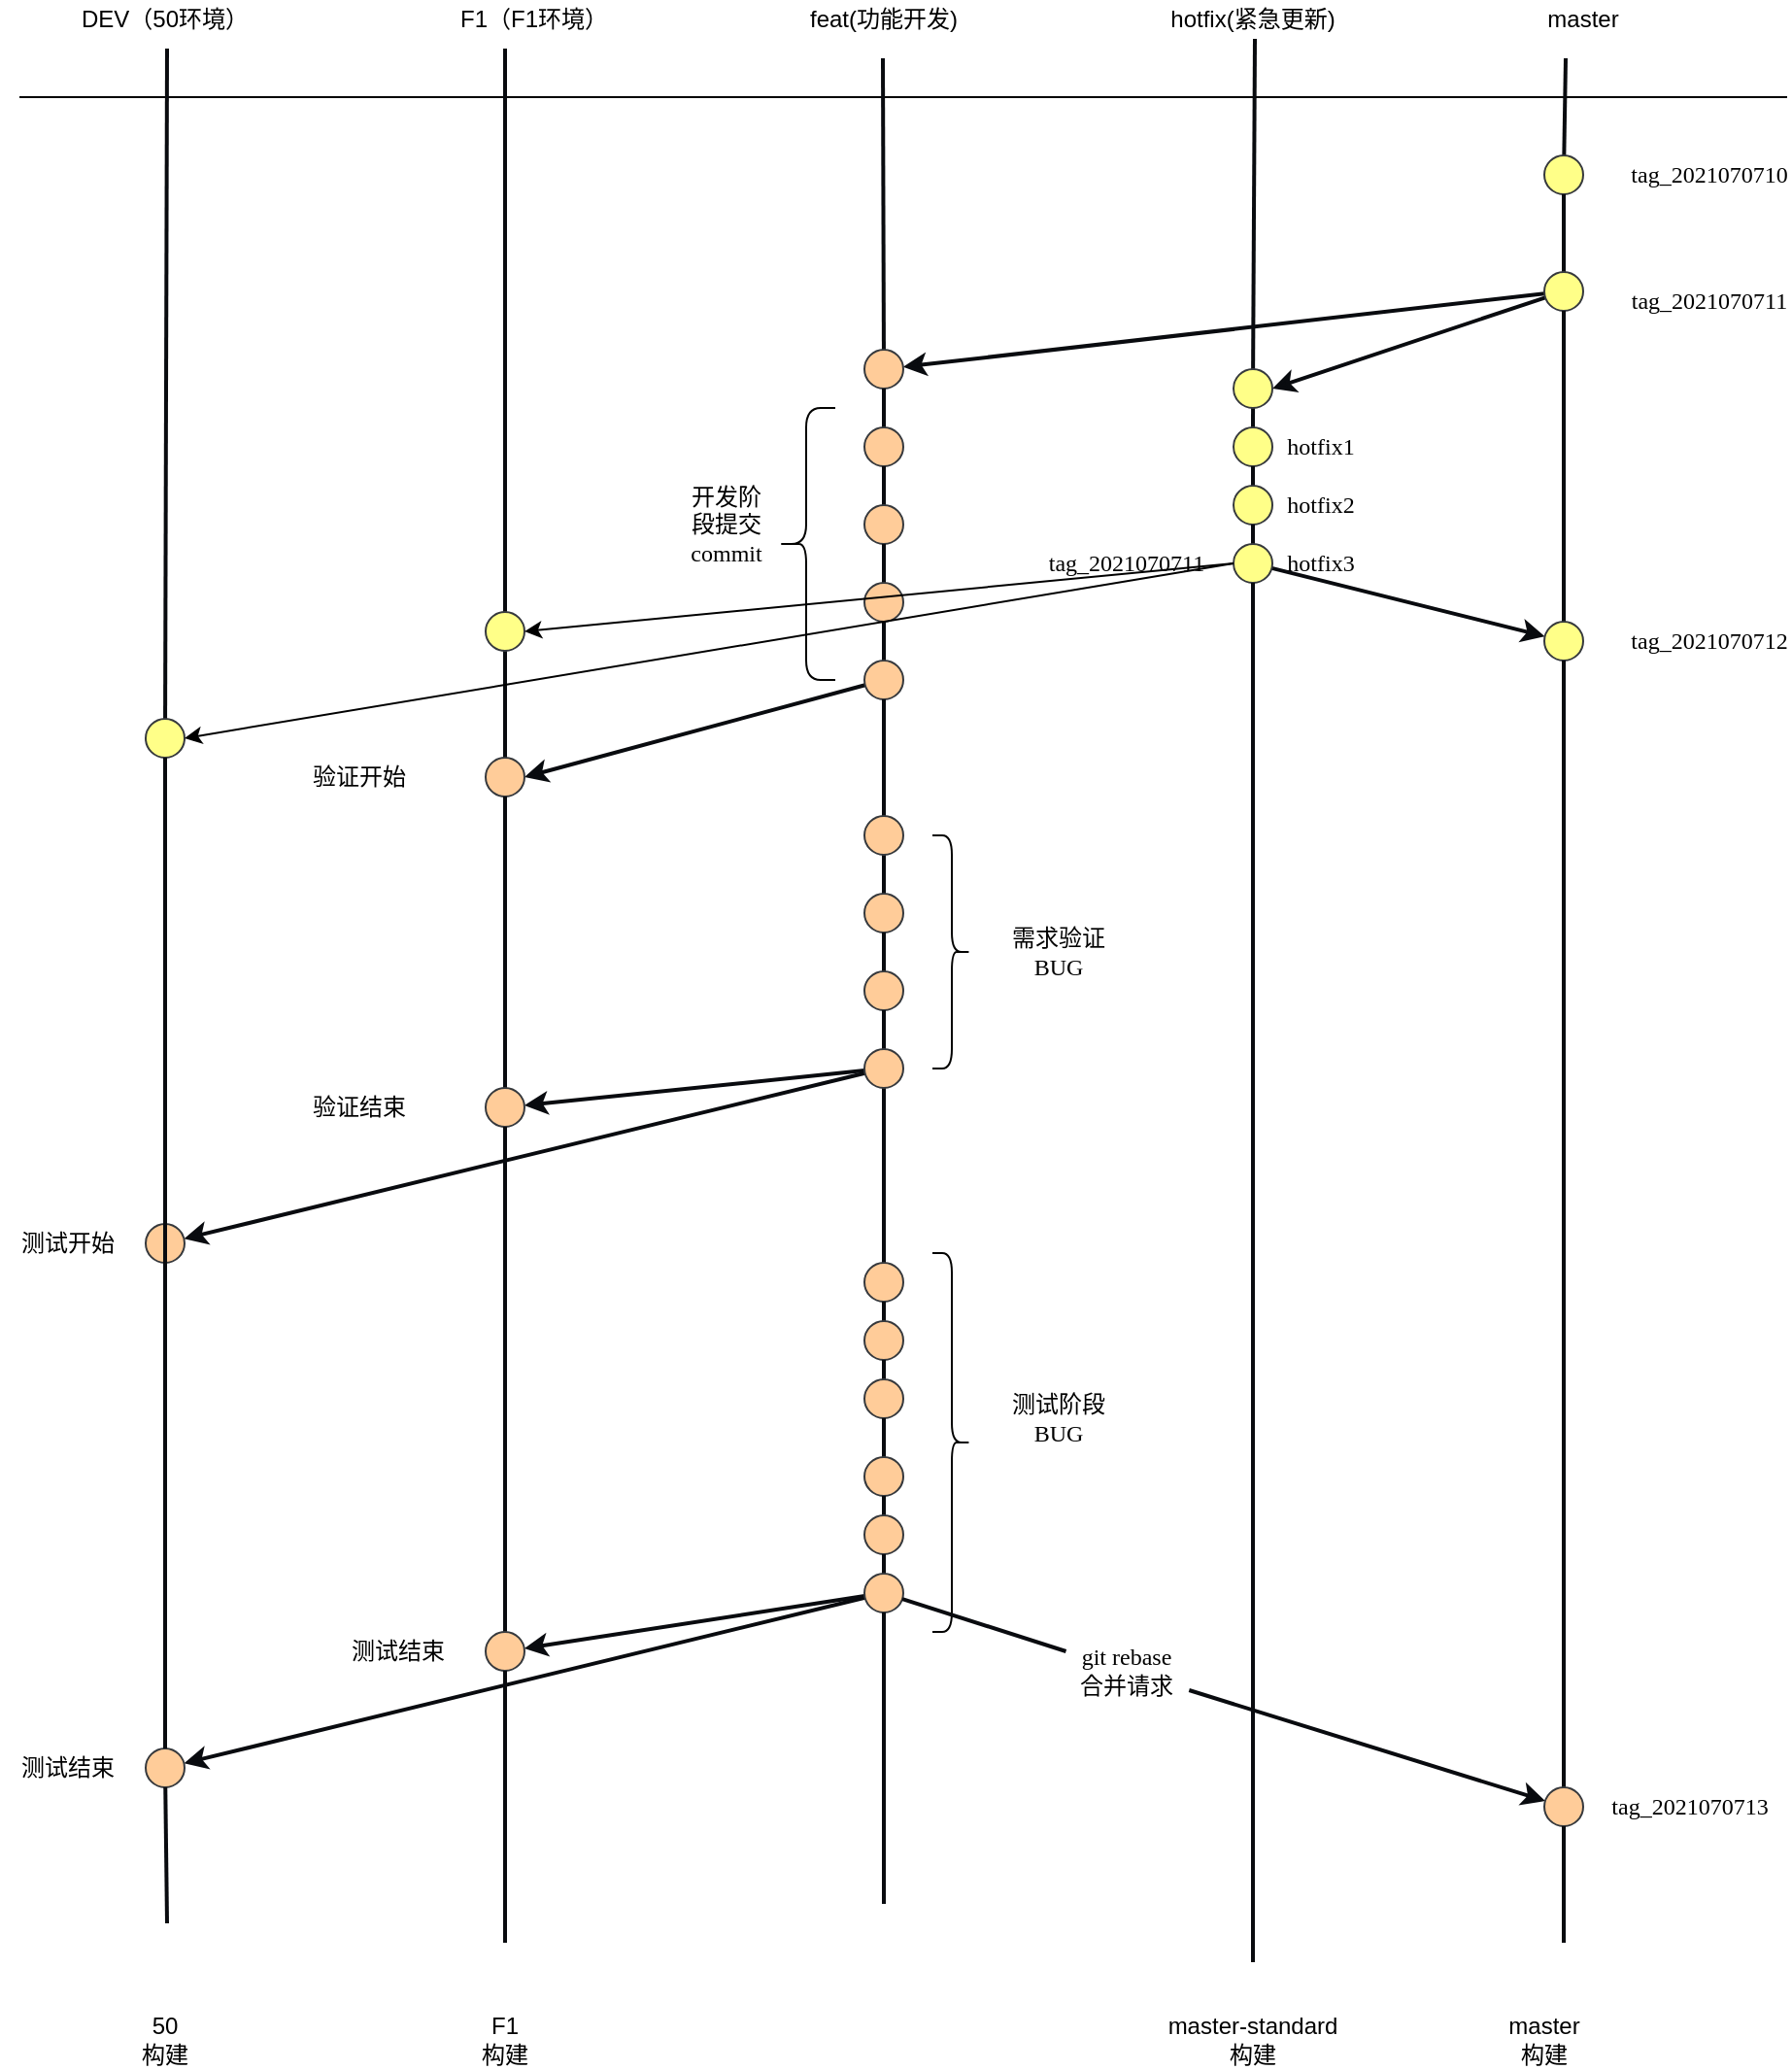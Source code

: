 <mxfile version="14.8.4" type="github">
  <diagram id="iwMcGj7a4Dq0Ig8Arf0L" name="Page-1">
    <mxGraphModel dx="946" dy="614" grid="1" gridSize="10" guides="1" tooltips="1" connect="1" arrows="1" fold="1" page="1" pageScale="1" pageWidth="827" pageHeight="1169" math="0" shadow="0">
      <root>
        <mxCell id="0" />
        <mxCell id="1" parent="0" />
        <mxCell id="GW_MuSWXeBIT4mfUNhKy-1" value="" style="endArrow=none;html=1;" parent="1" edge="1">
          <mxGeometry width="50" height="50" relative="1" as="geometry">
            <mxPoint x="30" y="130" as="sourcePoint" />
            <mxPoint x="940" y="130" as="targetPoint" />
          </mxGeometry>
        </mxCell>
        <mxCell id="GW_MuSWXeBIT4mfUNhKy-2" value="DEV（50环境）" style="text;html=1;strokeColor=none;fillColor=none;align=center;verticalAlign=middle;whiteSpace=wrap;rounded=0;" parent="1" vertex="1">
          <mxGeometry x="60" y="80" width="90" height="20" as="geometry" />
        </mxCell>
        <mxCell id="GW_MuSWXeBIT4mfUNhKy-3" value="F1（F1环境）" style="text;html=1;strokeColor=none;fillColor=none;align=center;verticalAlign=middle;whiteSpace=wrap;rounded=0;" parent="1" vertex="1">
          <mxGeometry x="250" y="80" width="90" height="20" as="geometry" />
        </mxCell>
        <mxCell id="GW_MuSWXeBIT4mfUNhKy-4" value="feat(功能开发)" style="text;html=1;strokeColor=none;fillColor=none;align=center;verticalAlign=middle;whiteSpace=wrap;rounded=0;" parent="1" vertex="1">
          <mxGeometry x="430" y="80" width="90" height="20" as="geometry" />
        </mxCell>
        <mxCell id="GW_MuSWXeBIT4mfUNhKy-5" value="hotfix(紧急更新)" style="text;html=1;strokeColor=none;fillColor=none;align=center;verticalAlign=middle;whiteSpace=wrap;rounded=0;" parent="1" vertex="1">
          <mxGeometry x="620" y="80" width="90" height="20" as="geometry" />
        </mxCell>
        <mxCell id="GW_MuSWXeBIT4mfUNhKy-6" value="master" style="text;html=1;strokeColor=none;fillColor=none;align=center;verticalAlign=middle;whiteSpace=wrap;rounded=0;" parent="1" vertex="1">
          <mxGeometry x="790" y="80" width="90" height="20" as="geometry" />
        </mxCell>
        <mxCell id="GW_MuSWXeBIT4mfUNhKy-7" value="" style="endArrow=none;html=1;curved=1;strokeWidth=2;gradientColor=#7ea6e0;fillColor=#dae8fc;fontFamily=Times New Roman;align=center;horizontal=0;strokeColor=#090B0F;startArrow=none;" parent="1" source="S3ALRqN9Pj4nNd_H2_3--6" edge="1">
          <mxGeometry width="50" height="50" relative="1" as="geometry">
            <mxPoint x="106" y="1070" as="sourcePoint" />
            <mxPoint x="106" y="105" as="targetPoint" />
          </mxGeometry>
        </mxCell>
        <mxCell id="GW_MuSWXeBIT4mfUNhKy-8" value="" style="endArrow=none;html=1;curved=1;strokeWidth=2;gradientColor=#7ea6e0;fillColor=#dae8fc;fontFamily=Times New Roman;align=center;horizontal=0;strokeColor=#090B0F;startArrow=none;" parent="1" source="GW_MuSWXeBIT4mfUNhKy-77" edge="1">
          <mxGeometry width="50" height="50" relative="1" as="geometry">
            <mxPoint x="280" y="675" as="sourcePoint" />
            <mxPoint x="280" y="105" as="targetPoint" />
          </mxGeometry>
        </mxCell>
        <mxCell id="GW_MuSWXeBIT4mfUNhKy-10" value="" style="endArrow=none;html=1;curved=1;strokeWidth=2;gradientColor=#7ea6e0;fillColor=#dae8fc;fontFamily=Times New Roman;align=center;horizontal=0;strokeColor=#090B0F;startArrow=none;" parent="1" edge="1">
          <mxGeometry width="50" height="50" relative="1" as="geometry">
            <mxPoint x="665.056" y="270.0" as="sourcePoint" />
            <mxPoint x="666" y="100" as="targetPoint" />
          </mxGeometry>
        </mxCell>
        <mxCell id="GW_MuSWXeBIT4mfUNhKy-11" value="" style="endArrow=none;html=1;curved=1;strokeWidth=2;gradientColor=#7ea6e0;fillColor=#dae8fc;fontFamily=Times New Roman;align=center;horizontal=0;strokeColor=#090B0F;startArrow=none;" parent="1" source="GW_MuSWXeBIT4mfUNhKy-16" edge="1">
          <mxGeometry width="50" height="50" relative="1" as="geometry">
            <mxPoint x="826" y="680" as="sourcePoint" />
            <mxPoint x="826" y="110" as="targetPoint" />
          </mxGeometry>
        </mxCell>
        <mxCell id="GW_MuSWXeBIT4mfUNhKy-14" value="master-standard&lt;br&gt;构建" style="text;html=1;strokeColor=none;fillColor=none;align=center;verticalAlign=middle;whiteSpace=wrap;rounded=0;" parent="1" vertex="1">
          <mxGeometry x="610" y="1120" width="110" height="20" as="geometry" />
        </mxCell>
        <mxCell id="GW_MuSWXeBIT4mfUNhKy-15" value="master&lt;br&gt;构建" style="text;html=1;strokeColor=none;fillColor=none;align=center;verticalAlign=middle;whiteSpace=wrap;rounded=0;" parent="1" vertex="1">
          <mxGeometry x="760" y="1120" width="110" height="20" as="geometry" />
        </mxCell>
        <mxCell id="GW_MuSWXeBIT4mfUNhKy-16" value="" style="ellipse;whiteSpace=wrap;html=1;aspect=fixed;fontFamily=Times New Roman;fillColor=#ffff88;strokeColor=#36393d;" parent="1" vertex="1">
          <mxGeometry x="815" y="160" width="20" height="20" as="geometry" />
        </mxCell>
        <mxCell id="GW_MuSWXeBIT4mfUNhKy-17" value="" style="endArrow=none;html=1;curved=1;strokeWidth=2;gradientColor=#7ea6e0;fillColor=#dae8fc;fontFamily=Times New Roman;align=center;horizontal=0;strokeColor=#090B0F;startArrow=none;" parent="1" source="GW_MuSWXeBIT4mfUNhKy-18" target="GW_MuSWXeBIT4mfUNhKy-16" edge="1">
          <mxGeometry width="50" height="50" relative="1" as="geometry">
            <mxPoint x="826" y="680" as="sourcePoint" />
            <mxPoint x="826" y="110" as="targetPoint" />
          </mxGeometry>
        </mxCell>
        <mxCell id="GW_MuSWXeBIT4mfUNhKy-25" value="" style="orthogonalLoop=1;jettySize=auto;html=1;fontFamily=Times New Roman;strokeColor=#090B0F;strokeWidth=2;align=center;entryX=1;entryY=0.5;entryDx=0;entryDy=0;" parent="1" source="GW_MuSWXeBIT4mfUNhKy-18" target="GW_MuSWXeBIT4mfUNhKy-24" edge="1">
          <mxGeometry relative="1" as="geometry" />
        </mxCell>
        <mxCell id="GW_MuSWXeBIT4mfUNhKy-49" value="" style="edgeStyle=none;orthogonalLoop=1;jettySize=auto;html=1;fontFamily=Times New Roman;strokeColor=#090B0F;strokeWidth=2;align=center;" parent="1" source="GW_MuSWXeBIT4mfUNhKy-18" target="GW_MuSWXeBIT4mfUNhKy-48" edge="1">
          <mxGeometry relative="1" as="geometry" />
        </mxCell>
        <mxCell id="GW_MuSWXeBIT4mfUNhKy-18" value="" style="ellipse;whiteSpace=wrap;html=1;aspect=fixed;fontFamily=Times New Roman;fillColor=#ffff88;strokeColor=#36393d;" parent="1" vertex="1">
          <mxGeometry x="815" y="220" width="20" height="20" as="geometry" />
        </mxCell>
        <mxCell id="GW_MuSWXeBIT4mfUNhKy-19" value="" style="endArrow=none;html=1;curved=1;strokeWidth=2;gradientColor=#7ea6e0;fillColor=#dae8fc;fontFamily=Times New Roman;align=center;horizontal=0;strokeColor=#090B0F;startArrow=none;" parent="1" source="GW_MuSWXeBIT4mfUNhKy-34" target="GW_MuSWXeBIT4mfUNhKy-18" edge="1">
          <mxGeometry width="50" height="50" relative="1" as="geometry">
            <mxPoint x="826" y="680" as="sourcePoint" />
            <mxPoint x="825.02" y="180.0" as="targetPoint" />
          </mxGeometry>
        </mxCell>
        <mxCell id="GW_MuSWXeBIT4mfUNhKy-23" value="" style="endArrow=none;html=1;curved=1;strokeWidth=2;gradientColor=#7ea6e0;fillColor=#dae8fc;fontFamily=Times New Roman;align=center;horizontal=0;strokeColor=#090B0F;startArrow=none;" parent="1" source="GW_MuSWXeBIT4mfUNhKy-28" edge="1">
          <mxGeometry width="50" height="50" relative="1" as="geometry">
            <mxPoint x="666" y="670" as="sourcePoint" />
            <mxPoint x="665.026" y="290.0" as="targetPoint" />
          </mxGeometry>
        </mxCell>
        <mxCell id="GW_MuSWXeBIT4mfUNhKy-24" value="" style="ellipse;whiteSpace=wrap;html=1;aspect=fixed;fontFamily=Times New Roman;fillColor=#ffff88;strokeColor=#36393d;" parent="1" vertex="1">
          <mxGeometry x="655" y="270" width="20" height="20" as="geometry" />
        </mxCell>
        <mxCell id="GW_MuSWXeBIT4mfUNhKy-28" value="" style="ellipse;whiteSpace=wrap;html=1;aspect=fixed;fontFamily=Times New Roman;fillColor=#ffff88;strokeColor=#36393d;" parent="1" vertex="1">
          <mxGeometry x="655" y="300" width="20" height="20" as="geometry" />
        </mxCell>
        <mxCell id="GW_MuSWXeBIT4mfUNhKy-29" value="" style="endArrow=none;html=1;curved=1;strokeWidth=2;gradientColor=#7ea6e0;fillColor=#dae8fc;fontFamily=Times New Roman;align=center;horizontal=0;strokeColor=#090B0F;startArrow=none;" parent="1" source="GW_MuSWXeBIT4mfUNhKy-30" target="GW_MuSWXeBIT4mfUNhKy-28" edge="1">
          <mxGeometry width="50" height="50" relative="1" as="geometry">
            <mxPoint x="666" y="670" as="sourcePoint" />
            <mxPoint x="665.026" y="290.0" as="targetPoint" />
          </mxGeometry>
        </mxCell>
        <mxCell id="GW_MuSWXeBIT4mfUNhKy-30" value="" style="ellipse;whiteSpace=wrap;html=1;aspect=fixed;fontFamily=Times New Roman;fillColor=#ffff88;strokeColor=#36393d;" parent="1" vertex="1">
          <mxGeometry x="655" y="330" width="20" height="20" as="geometry" />
        </mxCell>
        <mxCell id="GW_MuSWXeBIT4mfUNhKy-31" value="" style="endArrow=none;html=1;curved=1;strokeWidth=2;gradientColor=#7ea6e0;fillColor=#dae8fc;fontFamily=Times New Roman;align=center;horizontal=0;strokeColor=#090B0F;startArrow=none;" parent="1" source="GW_MuSWXeBIT4mfUNhKy-32" target="GW_MuSWXeBIT4mfUNhKy-30" edge="1">
          <mxGeometry width="50" height="50" relative="1" as="geometry">
            <mxPoint x="666" y="670" as="sourcePoint" />
            <mxPoint x="665.028" y="320.0" as="targetPoint" />
          </mxGeometry>
        </mxCell>
        <mxCell id="GW_MuSWXeBIT4mfUNhKy-35" value="" style="edgeStyle=none;orthogonalLoop=1;jettySize=auto;html=1;fontFamily=Times New Roman;strokeColor=#090B0F;strokeWidth=2;align=center;" parent="1" source="GW_MuSWXeBIT4mfUNhKy-32" target="GW_MuSWXeBIT4mfUNhKy-34" edge="1">
          <mxGeometry relative="1" as="geometry" />
        </mxCell>
        <mxCell id="GW_MuSWXeBIT4mfUNhKy-32" value="" style="ellipse;whiteSpace=wrap;html=1;aspect=fixed;fontFamily=Times New Roman;fillColor=#ffff88;strokeColor=#36393d;" parent="1" vertex="1">
          <mxGeometry x="655" y="360" width="20" height="20" as="geometry" />
        </mxCell>
        <mxCell id="GW_MuSWXeBIT4mfUNhKy-33" value="" style="endArrow=none;html=1;curved=1;strokeWidth=2;gradientColor=#7ea6e0;fillColor=#dae8fc;fontFamily=Times New Roman;align=center;horizontal=0;strokeColor=#090B0F;" parent="1" target="GW_MuSWXeBIT4mfUNhKy-32" edge="1">
          <mxGeometry width="50" height="50" relative="1" as="geometry">
            <mxPoint x="665" y="1090" as="sourcePoint" />
            <mxPoint x="665.03" y="350.0" as="targetPoint" />
          </mxGeometry>
        </mxCell>
        <mxCell id="GW_MuSWXeBIT4mfUNhKy-34" value="" style="ellipse;whiteSpace=wrap;html=1;aspect=fixed;fontFamily=Times New Roman;fillColor=#ffff88;strokeColor=#36393d;" parent="1" vertex="1">
          <mxGeometry x="815" y="400" width="20" height="20" as="geometry" />
        </mxCell>
        <mxCell id="GW_MuSWXeBIT4mfUNhKy-36" value="" style="endArrow=none;html=1;curved=1;strokeWidth=2;gradientColor=#7ea6e0;fillColor=#dae8fc;fontFamily=Times New Roman;align=center;horizontal=0;strokeColor=#090B0F;startArrow=none;" parent="1" source="GW_MuSWXeBIT4mfUNhKy-140" target="GW_MuSWXeBIT4mfUNhKy-34" edge="1">
          <mxGeometry width="50" height="50" relative="1" as="geometry">
            <mxPoint x="825" y="1080" as="sourcePoint" />
            <mxPoint x="825.022" y="240.0" as="targetPoint" />
          </mxGeometry>
        </mxCell>
        <mxCell id="GW_MuSWXeBIT4mfUNhKy-37" value="hotfix1" style="text;html=1;strokeColor=none;fillColor=none;align=center;verticalAlign=middle;whiteSpace=wrap;rounded=0;fontFamily=Times New Roman;" parent="1" vertex="1">
          <mxGeometry x="680" y="300" width="40" height="20" as="geometry" />
        </mxCell>
        <mxCell id="GW_MuSWXeBIT4mfUNhKy-38" value="hotfix2" style="text;html=1;strokeColor=none;fillColor=none;align=center;verticalAlign=middle;whiteSpace=wrap;rounded=0;fontFamily=Times New Roman;" parent="1" vertex="1">
          <mxGeometry x="680" y="335" width="40" height="10" as="geometry" />
        </mxCell>
        <mxCell id="GW_MuSWXeBIT4mfUNhKy-39" value="hotfix3" style="text;html=1;strokeColor=none;fillColor=none;align=center;verticalAlign=middle;whiteSpace=wrap;rounded=0;fontFamily=Times New Roman;" parent="1" vertex="1">
          <mxGeometry x="680" y="365" width="40" height="10" as="geometry" />
        </mxCell>
        <mxCell id="GW_MuSWXeBIT4mfUNhKy-41" value="tag_2021070711" style="text;html=1;strokeColor=none;fillColor=none;align=center;verticalAlign=middle;whiteSpace=wrap;rounded=0;fontFamily=Times New Roman;" parent="1" vertex="1">
          <mxGeometry x="580" y="365" width="40" height="10" as="geometry" />
        </mxCell>
        <mxCell id="GW_MuSWXeBIT4mfUNhKy-42" value="tag_2021070712" style="text;html=1;strokeColor=none;fillColor=none;align=center;verticalAlign=middle;whiteSpace=wrap;rounded=0;fontFamily=Times New Roman;" parent="1" vertex="1">
          <mxGeometry x="880" y="405" width="40" height="10" as="geometry" />
        </mxCell>
        <mxCell id="GW_MuSWXeBIT4mfUNhKy-43" value="tag_2021070711" style="text;html=1;strokeColor=none;fillColor=none;align=center;verticalAlign=middle;whiteSpace=wrap;rounded=0;fontFamily=Times New Roman;" parent="1" vertex="1">
          <mxGeometry x="880" y="230" width="40" height="10" as="geometry" />
        </mxCell>
        <mxCell id="GW_MuSWXeBIT4mfUNhKy-44" value="tag_2021070710" style="text;html=1;strokeColor=none;fillColor=none;align=center;verticalAlign=middle;whiteSpace=wrap;rounded=0;fontFamily=Times New Roman;" parent="1" vertex="1">
          <mxGeometry x="880" y="165" width="40" height="10" as="geometry" />
        </mxCell>
        <mxCell id="GW_MuSWXeBIT4mfUNhKy-52" value="开发阶段提交commit" style="text;html=1;strokeColor=none;fillColor=none;align=center;verticalAlign=middle;whiteSpace=wrap;rounded=0;fontFamily=Times New Roman;" parent="1" vertex="1">
          <mxGeometry x="374" y="340" width="40" height="20" as="geometry" />
        </mxCell>
        <mxCell id="GW_MuSWXeBIT4mfUNhKy-62" value="" style="endArrow=none;html=1;curved=1;strokeWidth=2;gradientColor=#7ea6e0;fillColor=#dae8fc;fontFamily=Times New Roman;align=center;horizontal=0;strokeColor=#090B0F;startArrow=none;" parent="1" source="GW_MuSWXeBIT4mfUNhKy-48" edge="1">
          <mxGeometry width="50" height="50" relative="1" as="geometry">
            <mxPoint x="474.5" y="680" as="sourcePoint" />
            <mxPoint x="474.5" y="110" as="targetPoint" />
          </mxGeometry>
        </mxCell>
        <mxCell id="GW_MuSWXeBIT4mfUNhKy-48" value="" style="ellipse;whiteSpace=wrap;html=1;aspect=fixed;fontFamily=Times New Roman;fillColor=#ffcc99;strokeColor=#36393d;" parent="1" vertex="1">
          <mxGeometry x="465" y="260" width="20" height="20" as="geometry" />
        </mxCell>
        <mxCell id="GW_MuSWXeBIT4mfUNhKy-63" value="" style="endArrow=none;html=1;curved=1;strokeWidth=2;gradientColor=#7ea6e0;fillColor=#dae8fc;fontFamily=Times New Roman;align=center;horizontal=0;strokeColor=#090B0F;startArrow=none;" parent="1" source="GW_MuSWXeBIT4mfUNhKy-64" target="GW_MuSWXeBIT4mfUNhKy-48" edge="1">
          <mxGeometry width="50" height="50" relative="1" as="geometry">
            <mxPoint x="474.5" y="680" as="sourcePoint" />
            <mxPoint x="474.5" y="110" as="targetPoint" />
          </mxGeometry>
        </mxCell>
        <mxCell id="GW_MuSWXeBIT4mfUNhKy-64" value="" style="ellipse;whiteSpace=wrap;html=1;aspect=fixed;fontFamily=Times New Roman;fillColor=#ffcc99;strokeColor=#36393d;" parent="1" vertex="1">
          <mxGeometry x="465" y="300" width="20" height="20" as="geometry" />
        </mxCell>
        <mxCell id="GW_MuSWXeBIT4mfUNhKy-65" value="" style="endArrow=none;html=1;curved=1;strokeWidth=2;gradientColor=#7ea6e0;fillColor=#dae8fc;fontFamily=Times New Roman;align=center;horizontal=0;strokeColor=#090B0F;startArrow=none;" parent="1" source="GW_MuSWXeBIT4mfUNhKy-66" target="GW_MuSWXeBIT4mfUNhKy-64" edge="1">
          <mxGeometry width="50" height="50" relative="1" as="geometry">
            <mxPoint x="474.5" y="680" as="sourcePoint" />
            <mxPoint x="475" y="280" as="targetPoint" />
          </mxGeometry>
        </mxCell>
        <mxCell id="GW_MuSWXeBIT4mfUNhKy-66" value="" style="ellipse;whiteSpace=wrap;html=1;aspect=fixed;fontFamily=Times New Roman;fillColor=#ffcc99;strokeColor=#36393d;" parent="1" vertex="1">
          <mxGeometry x="465" y="340" width="20" height="20" as="geometry" />
        </mxCell>
        <mxCell id="GW_MuSWXeBIT4mfUNhKy-67" value="" style="endArrow=none;html=1;curved=1;strokeWidth=2;gradientColor=#7ea6e0;fillColor=#dae8fc;fontFamily=Times New Roman;align=center;horizontal=0;strokeColor=#090B0F;startArrow=none;" parent="1" source="GW_MuSWXeBIT4mfUNhKy-68" target="GW_MuSWXeBIT4mfUNhKy-66" edge="1">
          <mxGeometry width="50" height="50" relative="1" as="geometry">
            <mxPoint x="474.5" y="680" as="sourcePoint" />
            <mxPoint x="475" y="320" as="targetPoint" />
          </mxGeometry>
        </mxCell>
        <mxCell id="GW_MuSWXeBIT4mfUNhKy-68" value="" style="ellipse;whiteSpace=wrap;html=1;aspect=fixed;fontFamily=Times New Roman;fillColor=#ffcc99;strokeColor=#36393d;" parent="1" vertex="1">
          <mxGeometry x="465" y="380" width="20" height="20" as="geometry" />
        </mxCell>
        <mxCell id="GW_MuSWXeBIT4mfUNhKy-69" value="" style="endArrow=none;html=1;curved=1;strokeWidth=2;gradientColor=#7ea6e0;fillColor=#dae8fc;fontFamily=Times New Roman;align=center;horizontal=0;strokeColor=#090B0F;startArrow=none;" parent="1" source="GW_MuSWXeBIT4mfUNhKy-70" target="GW_MuSWXeBIT4mfUNhKy-68" edge="1">
          <mxGeometry width="50" height="50" relative="1" as="geometry">
            <mxPoint x="474.5" y="680" as="sourcePoint" />
            <mxPoint x="475" y="360" as="targetPoint" />
          </mxGeometry>
        </mxCell>
        <mxCell id="GW_MuSWXeBIT4mfUNhKy-86" value="" style="edgeStyle=none;orthogonalLoop=1;jettySize=auto;html=1;fontFamily=Times New Roman;strokeColor=#090B0F;strokeWidth=2;align=center;entryX=1;entryY=0.5;entryDx=0;entryDy=0;" parent="1" source="GW_MuSWXeBIT4mfUNhKy-70" target="GW_MuSWXeBIT4mfUNhKy-77" edge="1">
          <mxGeometry relative="1" as="geometry" />
        </mxCell>
        <mxCell id="GW_MuSWXeBIT4mfUNhKy-70" value="" style="ellipse;whiteSpace=wrap;html=1;aspect=fixed;fontFamily=Times New Roman;fillColor=#ffcc99;strokeColor=#36393d;" parent="1" vertex="1">
          <mxGeometry x="465" y="420" width="20" height="20" as="geometry" />
        </mxCell>
        <mxCell id="GW_MuSWXeBIT4mfUNhKy-71" value="" style="endArrow=none;html=1;curved=1;strokeWidth=2;gradientColor=#7ea6e0;fillColor=#dae8fc;fontFamily=Times New Roman;align=center;horizontal=0;strokeColor=#090B0F;startArrow=none;" parent="1" source="GW_MuSWXeBIT4mfUNhKy-91" target="GW_MuSWXeBIT4mfUNhKy-70" edge="1">
          <mxGeometry width="50" height="50" relative="1" as="geometry">
            <mxPoint x="474.5" y="680" as="sourcePoint" />
            <mxPoint x="475" y="400" as="targetPoint" />
          </mxGeometry>
        </mxCell>
        <mxCell id="GW_MuSWXeBIT4mfUNhKy-72" value="" style="shape=curlyBracket;whiteSpace=wrap;html=1;rounded=1;fontFamily=Times New Roman;strokeColor=#030302;" parent="1" vertex="1">
          <mxGeometry x="420" y="290" width="30" height="140" as="geometry" />
        </mxCell>
        <mxCell id="GW_MuSWXeBIT4mfUNhKy-77" value="" style="ellipse;whiteSpace=wrap;html=1;aspect=fixed;fontFamily=Times New Roman;fillColor=#ffcc99;strokeColor=#36393d;" parent="1" vertex="1">
          <mxGeometry x="270" y="470" width="20" height="20" as="geometry" />
        </mxCell>
        <mxCell id="GW_MuSWXeBIT4mfUNhKy-83" value="" style="endArrow=none;html=1;curved=1;strokeWidth=2;gradientColor=#7ea6e0;fillColor=#dae8fc;fontFamily=Times New Roman;align=center;horizontal=0;strokeColor=#090B0F;startArrow=none;" parent="1" source="GW_MuSWXeBIT4mfUNhKy-99" target="GW_MuSWXeBIT4mfUNhKy-77" edge="1">
          <mxGeometry width="50" height="50" relative="1" as="geometry">
            <mxPoint x="280" y="675" as="sourcePoint" />
            <mxPoint x="280" y="105" as="targetPoint" />
          </mxGeometry>
        </mxCell>
        <mxCell id="GW_MuSWXeBIT4mfUNhKy-87" value="验证开始" style="text;html=1;strokeColor=none;fillColor=none;align=center;verticalAlign=middle;whiteSpace=wrap;rounded=0;fontFamily=Times New Roman;" parent="1" vertex="1">
          <mxGeometry x="170" y="475" width="70" height="10" as="geometry" />
        </mxCell>
        <mxCell id="GW_MuSWXeBIT4mfUNhKy-90" value="" style="ellipse;whiteSpace=wrap;html=1;aspect=fixed;fontFamily=Times New Roman;fillColor=#ffcc99;strokeColor=#36393d;" parent="1" vertex="1">
          <mxGeometry x="465" y="500" width="20" height="20" as="geometry" />
        </mxCell>
        <mxCell id="GW_MuSWXeBIT4mfUNhKy-91" value="" style="ellipse;whiteSpace=wrap;html=1;aspect=fixed;fontFamily=Times New Roman;fillColor=#ffcc99;strokeColor=#36393d;" parent="1" vertex="1">
          <mxGeometry x="465" y="540" width="20" height="20" as="geometry" />
        </mxCell>
        <mxCell id="GW_MuSWXeBIT4mfUNhKy-92" value="" style="endArrow=none;html=1;curved=1;strokeWidth=2;gradientColor=#7ea6e0;fillColor=#dae8fc;fontFamily=Times New Roman;align=center;horizontal=0;strokeColor=#090B0F;startArrow=none;" parent="1" source="GW_MuSWXeBIT4mfUNhKy-93" target="GW_MuSWXeBIT4mfUNhKy-91" edge="1">
          <mxGeometry width="50" height="50" relative="1" as="geometry">
            <mxPoint x="474.5" y="630" as="sourcePoint" />
            <mxPoint x="475" y="390" as="targetPoint" />
          </mxGeometry>
        </mxCell>
        <mxCell id="GW_MuSWXeBIT4mfUNhKy-93" value="" style="ellipse;whiteSpace=wrap;html=1;aspect=fixed;fontFamily=Times New Roman;fillColor=#ffcc99;strokeColor=#36393d;" parent="1" vertex="1">
          <mxGeometry x="465" y="580" width="20" height="20" as="geometry" />
        </mxCell>
        <mxCell id="GW_MuSWXeBIT4mfUNhKy-94" value="" style="endArrow=none;html=1;curved=1;strokeWidth=2;gradientColor=#7ea6e0;fillColor=#dae8fc;fontFamily=Times New Roman;align=center;horizontal=0;strokeColor=#090B0F;startArrow=none;" parent="1" source="GW_MuSWXeBIT4mfUNhKy-116" target="GW_MuSWXeBIT4mfUNhKy-93" edge="1">
          <mxGeometry width="50" height="50" relative="1" as="geometry">
            <mxPoint x="475" y="830" as="sourcePoint" />
            <mxPoint x="475" y="560" as="targetPoint" />
          </mxGeometry>
        </mxCell>
        <mxCell id="GW_MuSWXeBIT4mfUNhKy-100" value="" style="edgeStyle=none;orthogonalLoop=1;jettySize=auto;html=1;fontFamily=Times New Roman;strokeColor=#090B0F;strokeWidth=2;align=center;" parent="1" source="GW_MuSWXeBIT4mfUNhKy-95" target="GW_MuSWXeBIT4mfUNhKy-99" edge="1">
          <mxGeometry relative="1" as="geometry" />
        </mxCell>
        <mxCell id="GW_MuSWXeBIT4mfUNhKy-106" value="" style="edgeStyle=none;orthogonalLoop=1;jettySize=auto;html=1;fontFamily=Times New Roman;strokeColor=#090B0F;strokeWidth=2;align=center;" parent="1" source="GW_MuSWXeBIT4mfUNhKy-95" target="GW_MuSWXeBIT4mfUNhKy-105" edge="1">
          <mxGeometry relative="1" as="geometry" />
        </mxCell>
        <mxCell id="GW_MuSWXeBIT4mfUNhKy-95" value="" style="ellipse;whiteSpace=wrap;html=1;aspect=fixed;fontFamily=Times New Roman;fillColor=#ffcc99;strokeColor=#36393d;" parent="1" vertex="1">
          <mxGeometry x="465" y="620" width="20" height="20" as="geometry" />
        </mxCell>
        <mxCell id="GW_MuSWXeBIT4mfUNhKy-96" value="" style="shape=curlyBracket;whiteSpace=wrap;html=1;rounded=1;flipH=1;fontFamily=Times New Roman;strokeColor=#030302;" parent="1" vertex="1">
          <mxGeometry x="500" y="510" width="20" height="120" as="geometry" />
        </mxCell>
        <mxCell id="GW_MuSWXeBIT4mfUNhKy-98" value="需求验证BUG" style="text;html=1;strokeColor=none;fillColor=none;align=center;verticalAlign=middle;whiteSpace=wrap;rounded=0;fontFamily=Times New Roman;" parent="1" vertex="1">
          <mxGeometry x="530" y="560" width="70" height="20" as="geometry" />
        </mxCell>
        <mxCell id="GW_MuSWXeBIT4mfUNhKy-99" value="" style="ellipse;whiteSpace=wrap;html=1;aspect=fixed;fontFamily=Times New Roman;fillColor=#ffcc99;strokeColor=#36393d;" parent="1" vertex="1">
          <mxGeometry x="270" y="640" width="20" height="20" as="geometry" />
        </mxCell>
        <mxCell id="GW_MuSWXeBIT4mfUNhKy-101" value="" style="endArrow=none;html=1;curved=1;strokeWidth=2;gradientColor=#7ea6e0;fillColor=#dae8fc;fontFamily=Times New Roman;align=center;horizontal=0;strokeColor=#090B0F;startArrow=none;" parent="1" source="GW_MuSWXeBIT4mfUNhKy-136" target="GW_MuSWXeBIT4mfUNhKy-99" edge="1">
          <mxGeometry width="50" height="50" relative="1" as="geometry">
            <mxPoint x="280" y="1080" as="sourcePoint" />
            <mxPoint x="280" y="490" as="targetPoint" />
          </mxGeometry>
        </mxCell>
        <mxCell id="GW_MuSWXeBIT4mfUNhKy-105" value="" style="ellipse;whiteSpace=wrap;html=1;aspect=fixed;fontFamily=Times New Roman;fillColor=#ffcc99;strokeColor=#36393d;" parent="1" vertex="1">
          <mxGeometry x="95" y="710" width="20" height="20" as="geometry" />
        </mxCell>
        <mxCell id="GW_MuSWXeBIT4mfUNhKy-107" value="验证结束" style="text;html=1;strokeColor=none;fillColor=none;align=center;verticalAlign=middle;whiteSpace=wrap;rounded=0;fontFamily=Times New Roman;" parent="1" vertex="1">
          <mxGeometry x="170" y="645" width="70" height="10" as="geometry" />
        </mxCell>
        <mxCell id="GW_MuSWXeBIT4mfUNhKy-108" value="测试开始" style="text;html=1;strokeColor=none;fillColor=none;align=center;verticalAlign=middle;whiteSpace=wrap;rounded=0;fontFamily=Times New Roman;" parent="1" vertex="1">
          <mxGeometry x="20" y="715" width="70" height="10" as="geometry" />
        </mxCell>
        <mxCell id="GW_MuSWXeBIT4mfUNhKy-109" value="测试结束" style="text;html=1;strokeColor=none;fillColor=none;align=center;verticalAlign=middle;whiteSpace=wrap;rounded=0;fontFamily=Times New Roman;" parent="1" vertex="1">
          <mxGeometry x="20" y="985" width="70" height="10" as="geometry" />
        </mxCell>
        <mxCell id="GW_MuSWXeBIT4mfUNhKy-116" value="" style="ellipse;whiteSpace=wrap;html=1;aspect=fixed;fontFamily=Times New Roman;fillColor=#ffcc99;strokeColor=#36393d;" parent="1" vertex="1">
          <mxGeometry x="465" y="730" width="20" height="20" as="geometry" />
        </mxCell>
        <mxCell id="GW_MuSWXeBIT4mfUNhKy-118" value="" style="endArrow=none;html=1;curved=1;strokeWidth=2;gradientColor=#7ea6e0;fillColor=#dae8fc;fontFamily=Times New Roman;align=center;horizontal=0;strokeColor=#090B0F;startArrow=none;" parent="1" source="GW_MuSWXeBIT4mfUNhKy-120" target="GW_MuSWXeBIT4mfUNhKy-116" edge="1">
          <mxGeometry width="50" height="50" relative="1" as="geometry">
            <mxPoint x="475" y="830" as="sourcePoint" />
            <mxPoint x="475" y="600" as="targetPoint" />
          </mxGeometry>
        </mxCell>
        <mxCell id="GW_MuSWXeBIT4mfUNhKy-120" value="" style="ellipse;whiteSpace=wrap;html=1;aspect=fixed;fontFamily=Times New Roman;fillColor=#ffcc99;strokeColor=#36393d;" parent="1" vertex="1">
          <mxGeometry x="465" y="760" width="20" height="20" as="geometry" />
        </mxCell>
        <mxCell id="GW_MuSWXeBIT4mfUNhKy-121" value="" style="endArrow=none;html=1;curved=1;strokeWidth=2;gradientColor=#7ea6e0;fillColor=#dae8fc;fontFamily=Times New Roman;align=center;horizontal=0;strokeColor=#090B0F;startArrow=none;" parent="1" source="GW_MuSWXeBIT4mfUNhKy-122" target="GW_MuSWXeBIT4mfUNhKy-120" edge="1">
          <mxGeometry width="50" height="50" relative="1" as="geometry">
            <mxPoint x="475" y="830" as="sourcePoint" />
            <mxPoint x="475" y="680" as="targetPoint" />
          </mxGeometry>
        </mxCell>
        <mxCell id="GW_MuSWXeBIT4mfUNhKy-122" value="" style="ellipse;whiteSpace=wrap;html=1;aspect=fixed;fontFamily=Times New Roman;fillColor=#ffcc99;strokeColor=#36393d;" parent="1" vertex="1">
          <mxGeometry x="465" y="790" width="20" height="20" as="geometry" />
        </mxCell>
        <mxCell id="GW_MuSWXeBIT4mfUNhKy-123" value="" style="endArrow=none;html=1;curved=1;strokeWidth=2;gradientColor=#7ea6e0;fillColor=#dae8fc;fontFamily=Times New Roman;align=center;horizontal=0;strokeColor=#090B0F;" parent="1" target="GW_MuSWXeBIT4mfUNhKy-122" edge="1">
          <mxGeometry width="50" height="50" relative="1" as="geometry">
            <mxPoint x="475" y="830" as="sourcePoint" />
            <mxPoint x="475" y="710" as="targetPoint" />
          </mxGeometry>
        </mxCell>
        <mxCell id="GW_MuSWXeBIT4mfUNhKy-124" value="" style="ellipse;whiteSpace=wrap;html=1;aspect=fixed;fontFamily=Times New Roman;fillColor=#ffcc99;strokeColor=#36393d;" parent="1" vertex="1">
          <mxGeometry x="465" y="830" width="20" height="20" as="geometry" />
        </mxCell>
        <mxCell id="GW_MuSWXeBIT4mfUNhKy-125" value="" style="endArrow=none;html=1;curved=1;strokeWidth=2;gradientColor=#7ea6e0;fillColor=#dae8fc;fontFamily=Times New Roman;align=center;horizontal=0;strokeColor=#090B0F;startArrow=none;" parent="1" source="GW_MuSWXeBIT4mfUNhKy-126" target="GW_MuSWXeBIT4mfUNhKy-124" edge="1">
          <mxGeometry width="50" height="50" relative="1" as="geometry">
            <mxPoint x="475" y="930" as="sourcePoint" />
            <mxPoint x="475" y="700" as="targetPoint" />
          </mxGeometry>
        </mxCell>
        <mxCell id="GW_MuSWXeBIT4mfUNhKy-126" value="" style="ellipse;whiteSpace=wrap;html=1;aspect=fixed;fontFamily=Times New Roman;fillColor=#ffcc99;strokeColor=#36393d;" parent="1" vertex="1">
          <mxGeometry x="465" y="860" width="20" height="20" as="geometry" />
        </mxCell>
        <mxCell id="GW_MuSWXeBIT4mfUNhKy-127" value="" style="endArrow=none;html=1;curved=1;strokeWidth=2;gradientColor=#7ea6e0;fillColor=#dae8fc;fontFamily=Times New Roman;align=center;horizontal=0;strokeColor=#090B0F;startArrow=none;" parent="1" source="GW_MuSWXeBIT4mfUNhKy-128" target="GW_MuSWXeBIT4mfUNhKy-126" edge="1">
          <mxGeometry width="50" height="50" relative="1" as="geometry">
            <mxPoint x="475" y="930" as="sourcePoint" />
            <mxPoint x="475" y="780" as="targetPoint" />
          </mxGeometry>
        </mxCell>
        <mxCell id="GW_MuSWXeBIT4mfUNhKy-133" value="" style="edgeStyle=none;orthogonalLoop=1;jettySize=auto;html=1;fontFamily=Times New Roman;strokeColor=#090B0F;strokeWidth=2;align=center;" parent="1" source="GW_MuSWXeBIT4mfUNhKy-128" target="GW_MuSWXeBIT4mfUNhKy-132" edge="1">
          <mxGeometry relative="1" as="geometry" />
        </mxCell>
        <mxCell id="GW_MuSWXeBIT4mfUNhKy-137" value="" style="edgeStyle=none;orthogonalLoop=1;jettySize=auto;html=1;fontFamily=Times New Roman;strokeColor=#090B0F;strokeWidth=2;align=center;" parent="1" source="GW_MuSWXeBIT4mfUNhKy-128" target="GW_MuSWXeBIT4mfUNhKy-136" edge="1">
          <mxGeometry relative="1" as="geometry" />
        </mxCell>
        <mxCell id="GW_MuSWXeBIT4mfUNhKy-141" value="" style="edgeStyle=none;orthogonalLoop=1;jettySize=auto;html=1;fontFamily=Times New Roman;strokeColor=#090B0F;strokeWidth=2;align=center;startArrow=none;" parent="1" source="GW_MuSWXeBIT4mfUNhKy-144" target="GW_MuSWXeBIT4mfUNhKy-140" edge="1">
          <mxGeometry relative="1" as="geometry" />
        </mxCell>
        <mxCell id="GW_MuSWXeBIT4mfUNhKy-128" value="" style="ellipse;whiteSpace=wrap;html=1;aspect=fixed;fontFamily=Times New Roman;fillColor=#ffcc99;strokeColor=#36393d;" parent="1" vertex="1">
          <mxGeometry x="465" y="890" width="20" height="20" as="geometry" />
        </mxCell>
        <mxCell id="GW_MuSWXeBIT4mfUNhKy-129" value="" style="endArrow=none;html=1;curved=1;strokeWidth=2;gradientColor=#7ea6e0;fillColor=#dae8fc;fontFamily=Times New Roman;align=center;horizontal=0;strokeColor=#090B0F;" parent="1" target="GW_MuSWXeBIT4mfUNhKy-128" edge="1">
          <mxGeometry width="50" height="50" relative="1" as="geometry">
            <mxPoint x="475" y="1060" as="sourcePoint" />
            <mxPoint x="475" y="810" as="targetPoint" />
          </mxGeometry>
        </mxCell>
        <mxCell id="GW_MuSWXeBIT4mfUNhKy-130" value="" style="shape=curlyBracket;whiteSpace=wrap;html=1;rounded=1;flipH=1;fontFamily=Times New Roman;strokeColor=#030302;" parent="1" vertex="1">
          <mxGeometry x="500" y="725" width="20" height="195" as="geometry" />
        </mxCell>
        <mxCell id="GW_MuSWXeBIT4mfUNhKy-131" value="测试阶段&lt;br&gt;BUG" style="text;html=1;strokeColor=none;fillColor=none;align=center;verticalAlign=middle;whiteSpace=wrap;rounded=0;fontFamily=Times New Roman;" parent="1" vertex="1">
          <mxGeometry x="530" y="800" width="70" height="20" as="geometry" />
        </mxCell>
        <mxCell id="GW_MuSWXeBIT4mfUNhKy-132" value="" style="ellipse;whiteSpace=wrap;html=1;aspect=fixed;fontFamily=Times New Roman;fillColor=#ffcc99;strokeColor=#36393d;" parent="1" vertex="1">
          <mxGeometry x="95" y="980" width="20" height="20" as="geometry" />
        </mxCell>
        <mxCell id="GW_MuSWXeBIT4mfUNhKy-135" value="" style="endArrow=none;html=1;curved=1;strokeWidth=2;gradientColor=#7ea6e0;fillColor=#dae8fc;fontFamily=Times New Roman;align=center;horizontal=0;strokeColor=#090B0F;" parent="1" target="GW_MuSWXeBIT4mfUNhKy-132" edge="1">
          <mxGeometry width="50" height="50" relative="1" as="geometry">
            <mxPoint x="106" y="1070" as="sourcePoint" />
            <mxPoint x="106" y="105" as="targetPoint" />
          </mxGeometry>
        </mxCell>
        <mxCell id="GW_MuSWXeBIT4mfUNhKy-136" value="" style="ellipse;whiteSpace=wrap;html=1;aspect=fixed;fontFamily=Times New Roman;fillColor=#ffcc99;strokeColor=#36393d;" parent="1" vertex="1">
          <mxGeometry x="270" y="920" width="20" height="20" as="geometry" />
        </mxCell>
        <mxCell id="GW_MuSWXeBIT4mfUNhKy-138" value="" style="endArrow=none;html=1;curved=1;strokeWidth=2;gradientColor=#7ea6e0;fillColor=#dae8fc;fontFamily=Times New Roman;align=center;horizontal=0;strokeColor=#090B0F;" parent="1" target="GW_MuSWXeBIT4mfUNhKy-136" edge="1">
          <mxGeometry width="50" height="50" relative="1" as="geometry">
            <mxPoint x="280" y="1080" as="sourcePoint" />
            <mxPoint x="280" y="660" as="targetPoint" />
          </mxGeometry>
        </mxCell>
        <mxCell id="GW_MuSWXeBIT4mfUNhKy-139" value="测试结束" style="text;html=1;strokeColor=none;fillColor=none;align=center;verticalAlign=middle;whiteSpace=wrap;rounded=0;fontFamily=Times New Roman;" parent="1" vertex="1">
          <mxGeometry x="190" y="925" width="70" height="10" as="geometry" />
        </mxCell>
        <mxCell id="GW_MuSWXeBIT4mfUNhKy-140" value="" style="ellipse;whiteSpace=wrap;html=1;aspect=fixed;fontFamily=Times New Roman;fillColor=#ffcc99;strokeColor=#36393d;" parent="1" vertex="1">
          <mxGeometry x="815" y="1000" width="20" height="20" as="geometry" />
        </mxCell>
        <mxCell id="GW_MuSWXeBIT4mfUNhKy-142" value="" style="endArrow=none;html=1;curved=1;strokeWidth=2;gradientColor=#7ea6e0;fillColor=#dae8fc;fontFamily=Times New Roman;align=center;horizontal=0;strokeColor=#090B0F;" parent="1" target="GW_MuSWXeBIT4mfUNhKy-140" edge="1">
          <mxGeometry width="50" height="50" relative="1" as="geometry">
            <mxPoint x="825" y="1080" as="sourcePoint" />
            <mxPoint x="825" y="420" as="targetPoint" />
          </mxGeometry>
        </mxCell>
        <mxCell id="GW_MuSWXeBIT4mfUNhKy-143" value="tag_2021070713" style="text;html=1;strokeColor=none;fillColor=none;align=center;verticalAlign=middle;whiteSpace=wrap;rounded=0;fontFamily=Times New Roman;" parent="1" vertex="1">
          <mxGeometry x="870" y="1005" width="40" height="10" as="geometry" />
        </mxCell>
        <mxCell id="GW_MuSWXeBIT4mfUNhKy-144" value="git rebase&lt;br&gt;合并请求" style="text;html=1;strokeColor=none;fillColor=none;align=center;verticalAlign=middle;whiteSpace=wrap;rounded=0;fontFamily=Times New Roman;" parent="1" vertex="1">
          <mxGeometry x="540" y="930" width="120" height="20" as="geometry" />
        </mxCell>
        <mxCell id="GW_MuSWXeBIT4mfUNhKy-145" value="" style="edgeStyle=none;orthogonalLoop=1;jettySize=auto;html=1;fontFamily=Times New Roman;strokeColor=#090B0F;strokeWidth=2;align=center;endArrow=none;" parent="1" source="GW_MuSWXeBIT4mfUNhKy-128" target="GW_MuSWXeBIT4mfUNhKy-144" edge="1">
          <mxGeometry relative="1" as="geometry">
            <mxPoint x="484.539" y="903.002" as="sourcePoint" />
            <mxPoint x="815.46" y="1007.002" as="targetPoint" />
          </mxGeometry>
        </mxCell>
        <mxCell id="GW_MuSWXeBIT4mfUNhKy-147" value="F1&lt;br&gt;构建" style="text;html=1;strokeColor=none;fillColor=none;align=center;verticalAlign=middle;whiteSpace=wrap;rounded=0;" parent="1" vertex="1">
          <mxGeometry x="225" y="1120" width="110" height="20" as="geometry" />
        </mxCell>
        <mxCell id="GW_MuSWXeBIT4mfUNhKy-148" value="50&lt;br&gt;构建" style="text;html=1;strokeColor=none;fillColor=none;align=center;verticalAlign=middle;whiteSpace=wrap;rounded=0;" parent="1" vertex="1">
          <mxGeometry x="50" y="1120" width="110" height="20" as="geometry" />
        </mxCell>
        <mxCell id="S3ALRqN9Pj4nNd_H2_3--4" value="" style="ellipse;whiteSpace=wrap;html=1;aspect=fixed;fontFamily=Times New Roman;fillColor=#ffff88;strokeColor=#36393d;" vertex="1" parent="1">
          <mxGeometry x="270" y="395" width="20" height="20" as="geometry" />
        </mxCell>
        <mxCell id="S3ALRqN9Pj4nNd_H2_3--5" value="" style="endArrow=classic;html=1;exitX=0;exitY=0.5;exitDx=0;exitDy=0;entryX=1;entryY=0.5;entryDx=0;entryDy=0;" edge="1" parent="1" source="GW_MuSWXeBIT4mfUNhKy-32" target="S3ALRqN9Pj4nNd_H2_3--4">
          <mxGeometry width="50" height="50" relative="1" as="geometry">
            <mxPoint x="330" y="440" as="sourcePoint" />
            <mxPoint x="380" y="390" as="targetPoint" />
          </mxGeometry>
        </mxCell>
        <mxCell id="S3ALRqN9Pj4nNd_H2_3--6" value="" style="ellipse;whiteSpace=wrap;html=1;aspect=fixed;fontFamily=Times New Roman;fillColor=#ffff88;strokeColor=#36393d;" vertex="1" parent="1">
          <mxGeometry x="95" y="450" width="20" height="20" as="geometry" />
        </mxCell>
        <mxCell id="S3ALRqN9Pj4nNd_H2_3--7" value="" style="endArrow=none;html=1;curved=1;strokeWidth=2;gradientColor=#7ea6e0;fillColor=#dae8fc;fontFamily=Times New Roman;align=center;horizontal=0;strokeColor=#090B0F;startArrow=none;" edge="1" parent="1" source="GW_MuSWXeBIT4mfUNhKy-132" target="S3ALRqN9Pj4nNd_H2_3--6">
          <mxGeometry width="50" height="50" relative="1" as="geometry">
            <mxPoint x="105.011" y="980.0" as="sourcePoint" />
            <mxPoint x="106" y="105" as="targetPoint" />
          </mxGeometry>
        </mxCell>
        <mxCell id="S3ALRqN9Pj4nNd_H2_3--8" value="" style="endArrow=classic;html=1;exitX=0;exitY=0.5;exitDx=0;exitDy=0;entryX=1;entryY=0.5;entryDx=0;entryDy=0;" edge="1" parent="1" source="GW_MuSWXeBIT4mfUNhKy-32" target="S3ALRqN9Pj4nNd_H2_3--6">
          <mxGeometry width="50" height="50" relative="1" as="geometry">
            <mxPoint x="665" y="380" as="sourcePoint" />
            <mxPoint x="120" y="460" as="targetPoint" />
          </mxGeometry>
        </mxCell>
      </root>
    </mxGraphModel>
  </diagram>
</mxfile>
